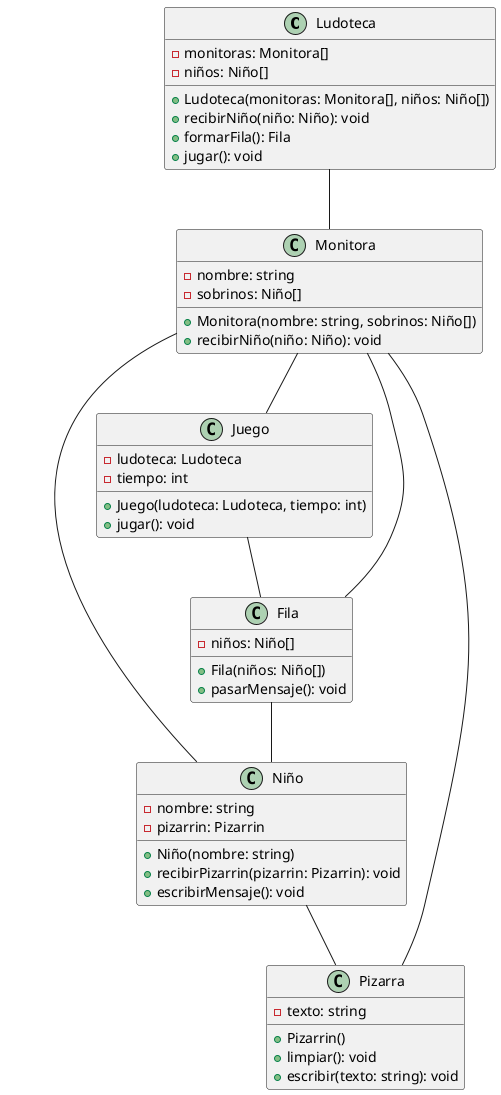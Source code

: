 @startuml
class Ludoteca {
    - monitoras: Monitora[]
    - niños: Niño[]
    + Ludoteca(monitoras: Monitora[], niños: Niño[])
    + recibirNiño(niño: Niño): void
    + formarFila(): Fila
    + jugar(): void
}

class Monitora {
    - nombre: string
    - sobrinos: Niño[]
    + Monitora(nombre: string, sobrinos: Niño[])
    + recibirNiño(niño: Niño): void
}

class Niño {
    - nombre: string
    - pizarrin: Pizarrin
    + Niño(nombre: string)
    + recibirPizarrin(pizarrin: Pizarrin): void
    + escribirMensaje(): void
}

class Pizarra {
    - texto: string
    + Pizarrin()
    + limpiar(): void
    + escribir(texto: string): void
}

class Fila {
    - niños: Niño[]
    + Fila(niños: Niño[])
    + pasarMensaje(): void
}

class Juego {
    - ludoteca: Ludoteca
    - tiempo: int
    + Juego(ludoteca: Ludoteca, tiempo: int)
    + jugar(): void
}

Ludoteca -- Monitora
Monitora -- Fila
Monitora -- Niño
Niño -- Pizarra
Fila -- Niño
Monitora -- Juego
Monitora -- Pizarra
Juego -- Fila
@enduml